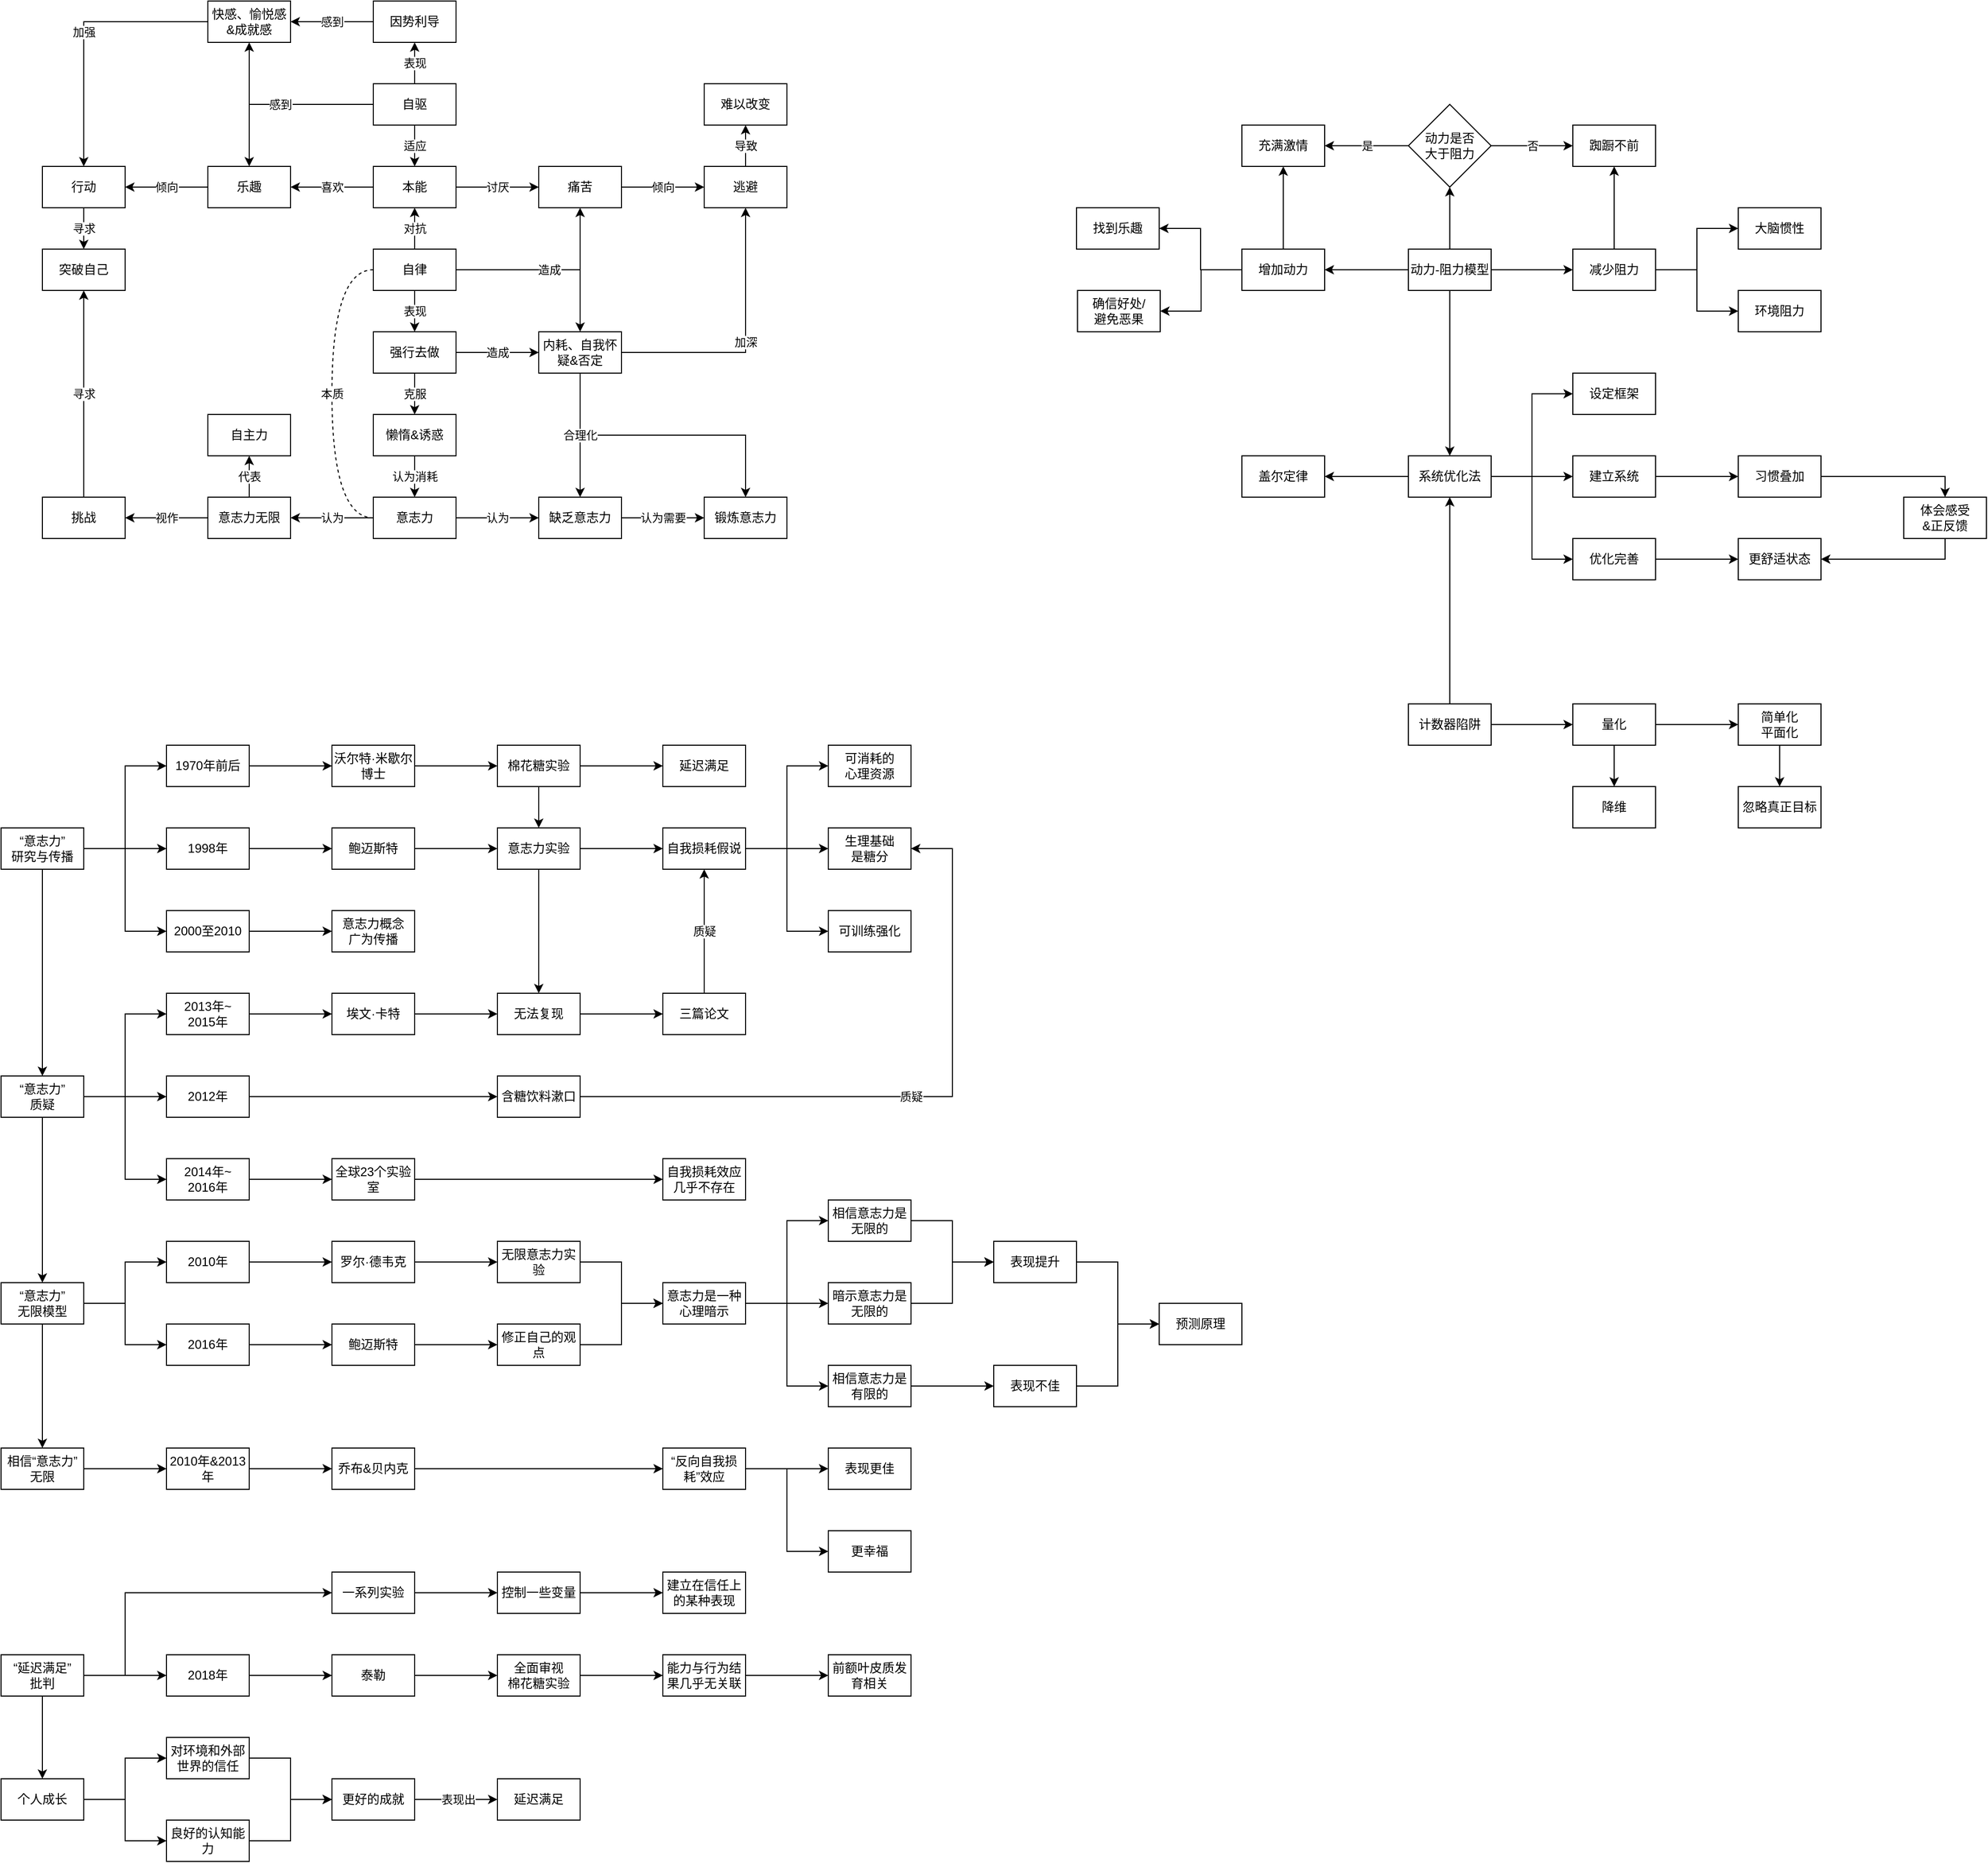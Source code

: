 <mxfile version="24.0.1" type="github">
  <diagram name="第 1 页" id="vI0Hot8flg9EuHW8-VnE">
    <mxGraphModel dx="1366" dy="710" grid="1" gridSize="10" guides="1" tooltips="1" connect="1" arrows="1" fold="1" page="1" pageScale="1" pageWidth="827" pageHeight="1169" math="0" shadow="0">
      <root>
        <mxCell id="0" />
        <mxCell id="1" parent="0" />
        <mxCell id="5wOt3SKDSh1R5U5241EJ-4" value="喜欢" style="edgeStyle=orthogonalEdgeStyle;rounded=0;orthogonalLoop=1;jettySize=auto;html=1;" parent="1" source="5wOt3SKDSh1R5U5241EJ-1" target="5wOt3SKDSh1R5U5241EJ-2" edge="1">
          <mxGeometry relative="1" as="geometry" />
        </mxCell>
        <mxCell id="5wOt3SKDSh1R5U5241EJ-7" value="讨厌" style="edgeStyle=orthogonalEdgeStyle;rounded=0;orthogonalLoop=1;jettySize=auto;html=1;" parent="1" source="5wOt3SKDSh1R5U5241EJ-1" target="5wOt3SKDSh1R5U5241EJ-3" edge="1">
          <mxGeometry relative="1" as="geometry" />
        </mxCell>
        <mxCell id="5wOt3SKDSh1R5U5241EJ-1" value="本能" style="rounded=0;whiteSpace=wrap;html=1;" parent="1" vertex="1">
          <mxGeometry x="520" y="240" width="80" height="40" as="geometry" />
        </mxCell>
        <mxCell id="5wOt3SKDSh1R5U5241EJ-31" value="倾向" style="edgeStyle=orthogonalEdgeStyle;rounded=0;orthogonalLoop=1;jettySize=auto;html=1;" parent="1" source="5wOt3SKDSh1R5U5241EJ-2" target="5wOt3SKDSh1R5U5241EJ-5" edge="1">
          <mxGeometry relative="1" as="geometry" />
        </mxCell>
        <mxCell id="5wOt3SKDSh1R5U5241EJ-2" value="乐趣" style="rounded=0;whiteSpace=wrap;html=1;" parent="1" vertex="1">
          <mxGeometry x="360" y="240" width="80" height="40" as="geometry" />
        </mxCell>
        <mxCell id="5wOt3SKDSh1R5U5241EJ-9" value="倾向" style="edgeStyle=orthogonalEdgeStyle;rounded=0;orthogonalLoop=1;jettySize=auto;html=1;" parent="1" source="5wOt3SKDSh1R5U5241EJ-3" target="5wOt3SKDSh1R5U5241EJ-8" edge="1">
          <mxGeometry relative="1" as="geometry" />
        </mxCell>
        <mxCell id="5wOt3SKDSh1R5U5241EJ-3" value="痛苦" style="rounded=0;whiteSpace=wrap;html=1;" parent="1" vertex="1">
          <mxGeometry x="680" y="240" width="80" height="40" as="geometry" />
        </mxCell>
        <mxCell id="5wOt3SKDSh1R5U5241EJ-41" value="寻求" style="edgeStyle=orthogonalEdgeStyle;rounded=0;orthogonalLoop=1;jettySize=auto;html=1;" parent="1" source="5wOt3SKDSh1R5U5241EJ-5" target="5wOt3SKDSh1R5U5241EJ-26" edge="1">
          <mxGeometry relative="1" as="geometry" />
        </mxCell>
        <mxCell id="5wOt3SKDSh1R5U5241EJ-5" value="行动" style="rounded=0;whiteSpace=wrap;html=1;" parent="1" vertex="1">
          <mxGeometry x="200" y="240" width="80" height="40" as="geometry" />
        </mxCell>
        <mxCell id="5wOt3SKDSh1R5U5241EJ-23" value="导致" style="edgeStyle=orthogonalEdgeStyle;rounded=0;orthogonalLoop=1;jettySize=auto;html=1;" parent="1" source="5wOt3SKDSh1R5U5241EJ-8" target="5wOt3SKDSh1R5U5241EJ-22" edge="1">
          <mxGeometry relative="1" as="geometry" />
        </mxCell>
        <mxCell id="5wOt3SKDSh1R5U5241EJ-8" value="逃避" style="rounded=0;whiteSpace=wrap;html=1;" parent="1" vertex="1">
          <mxGeometry x="840" y="240" width="80" height="40" as="geometry" />
        </mxCell>
        <mxCell id="5wOt3SKDSh1R5U5241EJ-11" value="对抗" style="edgeStyle=orthogonalEdgeStyle;rounded=0;orthogonalLoop=1;jettySize=auto;html=1;entryX=0.5;entryY=1;entryDx=0;entryDy=0;" parent="1" source="5wOt3SKDSh1R5U5241EJ-10" target="5wOt3SKDSh1R5U5241EJ-1" edge="1">
          <mxGeometry relative="1" as="geometry" />
        </mxCell>
        <mxCell id="5wOt3SKDSh1R5U5241EJ-16" value="表现" style="edgeStyle=orthogonalEdgeStyle;rounded=0;orthogonalLoop=1;jettySize=auto;html=1;" parent="1" source="5wOt3SKDSh1R5U5241EJ-10" target="5wOt3SKDSh1R5U5241EJ-15" edge="1">
          <mxGeometry relative="1" as="geometry" />
        </mxCell>
        <mxCell id="5wOt3SKDSh1R5U5241EJ-19" style="edgeStyle=orthogonalEdgeStyle;rounded=0;orthogonalLoop=1;jettySize=auto;html=1;" parent="1" source="5wOt3SKDSh1R5U5241EJ-10" target="5wOt3SKDSh1R5U5241EJ-3" edge="1">
          <mxGeometry relative="1" as="geometry" />
        </mxCell>
        <mxCell id="5wOt3SKDSh1R5U5241EJ-20" value="造成" style="edgeStyle=orthogonalEdgeStyle;rounded=0;orthogonalLoop=1;jettySize=auto;html=1;" parent="1" source="5wOt3SKDSh1R5U5241EJ-10" target="5wOt3SKDSh1R5U5241EJ-17" edge="1">
          <mxGeometry relative="1" as="geometry" />
        </mxCell>
        <mxCell id="5wOt3SKDSh1R5U5241EJ-56" value="本质" style="edgeStyle=orthogonalEdgeStyle;rounded=0;orthogonalLoop=1;jettySize=auto;html=1;entryX=0;entryY=0.5;entryDx=0;entryDy=0;curved=1;dashed=1;exitX=0;exitY=0.5;exitDx=0;exitDy=0;endArrow=none;endFill=0;" parent="1" source="5wOt3SKDSh1R5U5241EJ-10" target="5wOt3SKDSh1R5U5241EJ-42" edge="1">
          <mxGeometry relative="1" as="geometry">
            <Array as="points">
              <mxPoint x="480" y="340" />
              <mxPoint x="480" y="580" />
            </Array>
          </mxGeometry>
        </mxCell>
        <mxCell id="5wOt3SKDSh1R5U5241EJ-10" value="自律" style="rounded=0;whiteSpace=wrap;html=1;" parent="1" vertex="1">
          <mxGeometry x="520" y="320" width="80" height="40" as="geometry" />
        </mxCell>
        <mxCell id="5wOt3SKDSh1R5U5241EJ-40" value="造成" style="edgeStyle=orthogonalEdgeStyle;rounded=0;orthogonalLoop=1;jettySize=auto;html=1;" parent="1" source="5wOt3SKDSh1R5U5241EJ-15" target="5wOt3SKDSh1R5U5241EJ-17" edge="1">
          <mxGeometry relative="1" as="geometry" />
        </mxCell>
        <mxCell id="5wOt3SKDSh1R5U5241EJ-50" value="克服" style="edgeStyle=orthogonalEdgeStyle;rounded=0;orthogonalLoop=1;jettySize=auto;html=1;" parent="1" source="5wOt3SKDSh1R5U5241EJ-15" target="5wOt3SKDSh1R5U5241EJ-45" edge="1">
          <mxGeometry relative="1" as="geometry" />
        </mxCell>
        <mxCell id="5wOt3SKDSh1R5U5241EJ-15" value="强行去做" style="rounded=0;whiteSpace=wrap;html=1;" parent="1" vertex="1">
          <mxGeometry x="520" y="400" width="80" height="40" as="geometry" />
        </mxCell>
        <mxCell id="5wOt3SKDSh1R5U5241EJ-30" value="加深" style="edgeStyle=orthogonalEdgeStyle;rounded=0;orthogonalLoop=1;jettySize=auto;html=1;entryX=0.5;entryY=1;entryDx=0;entryDy=0;" parent="1" source="5wOt3SKDSh1R5U5241EJ-17" target="5wOt3SKDSh1R5U5241EJ-8" edge="1">
          <mxGeometry relative="1" as="geometry" />
        </mxCell>
        <mxCell id="CYXBkTmdqxuOigH0eTCY-18" style="edgeStyle=orthogonalEdgeStyle;rounded=0;orthogonalLoop=1;jettySize=auto;html=1;" parent="1" source="5wOt3SKDSh1R5U5241EJ-17" target="CYXBkTmdqxuOigH0eTCY-16" edge="1">
          <mxGeometry relative="1" as="geometry">
            <Array as="points">
              <mxPoint x="720" y="500" />
              <mxPoint x="880" y="500" />
            </Array>
          </mxGeometry>
        </mxCell>
        <mxCell id="5wOt3SKDSh1R5U5241EJ-17" value="内耗、自我怀疑&amp;amp;否定" style="rounded=0;whiteSpace=wrap;html=1;" parent="1" vertex="1">
          <mxGeometry x="680" y="400" width="80" height="40" as="geometry" />
        </mxCell>
        <mxCell id="5wOt3SKDSh1R5U5241EJ-22" value="难以改变" style="rounded=0;whiteSpace=wrap;html=1;" parent="1" vertex="1">
          <mxGeometry x="840" y="160" width="80" height="40" as="geometry" />
        </mxCell>
        <mxCell id="5wOt3SKDSh1R5U5241EJ-25" value="适应" style="edgeStyle=orthogonalEdgeStyle;rounded=0;orthogonalLoop=1;jettySize=auto;html=1;" parent="1" source="5wOt3SKDSh1R5U5241EJ-24" target="5wOt3SKDSh1R5U5241EJ-1" edge="1">
          <mxGeometry relative="1" as="geometry" />
        </mxCell>
        <mxCell id="5wOt3SKDSh1R5U5241EJ-29" value="表现" style="edgeStyle=orthogonalEdgeStyle;rounded=0;orthogonalLoop=1;jettySize=auto;html=1;" parent="1" source="5wOt3SKDSh1R5U5241EJ-24" target="5wOt3SKDSh1R5U5241EJ-28" edge="1">
          <mxGeometry relative="1" as="geometry" />
        </mxCell>
        <mxCell id="5wOt3SKDSh1R5U5241EJ-34" style="edgeStyle=orthogonalEdgeStyle;rounded=0;orthogonalLoop=1;jettySize=auto;html=1;" parent="1" source="5wOt3SKDSh1R5U5241EJ-24" target="5wOt3SKDSh1R5U5241EJ-33" edge="1">
          <mxGeometry relative="1" as="geometry" />
        </mxCell>
        <mxCell id="5wOt3SKDSh1R5U5241EJ-35" value="感到" style="edgeStyle=orthogonalEdgeStyle;rounded=0;orthogonalLoop=1;jettySize=auto;html=1;" parent="1" source="5wOt3SKDSh1R5U5241EJ-24" target="5wOt3SKDSh1R5U5241EJ-2" edge="1">
          <mxGeometry relative="1" as="geometry" />
        </mxCell>
        <mxCell id="5wOt3SKDSh1R5U5241EJ-24" value="自驱" style="rounded=0;whiteSpace=wrap;html=1;" parent="1" vertex="1">
          <mxGeometry x="520" y="160" width="80" height="40" as="geometry" />
        </mxCell>
        <mxCell id="5wOt3SKDSh1R5U5241EJ-26" value="突破自己" style="rounded=0;whiteSpace=wrap;html=1;" parent="1" vertex="1">
          <mxGeometry x="200" y="320" width="80" height="40" as="geometry" />
        </mxCell>
        <mxCell id="5wOt3SKDSh1R5U5241EJ-39" value="感到" style="edgeStyle=orthogonalEdgeStyle;rounded=0;orthogonalLoop=1;jettySize=auto;html=1;" parent="1" source="5wOt3SKDSh1R5U5241EJ-28" target="5wOt3SKDSh1R5U5241EJ-33" edge="1">
          <mxGeometry relative="1" as="geometry">
            <mxPoint as="offset" />
          </mxGeometry>
        </mxCell>
        <mxCell id="5wOt3SKDSh1R5U5241EJ-28" value="因势利导" style="rounded=0;whiteSpace=wrap;html=1;" parent="1" vertex="1">
          <mxGeometry x="520" y="80" width="80" height="40" as="geometry" />
        </mxCell>
        <mxCell id="5wOt3SKDSh1R5U5241EJ-37" value="加强" style="edgeStyle=orthogonalEdgeStyle;rounded=0;orthogonalLoop=1;jettySize=auto;html=1;entryX=0.5;entryY=0;entryDx=0;entryDy=0;" parent="1" source="5wOt3SKDSh1R5U5241EJ-33" target="5wOt3SKDSh1R5U5241EJ-5" edge="1">
          <mxGeometry relative="1" as="geometry" />
        </mxCell>
        <mxCell id="5wOt3SKDSh1R5U5241EJ-33" value="快感、愉悦感&amp;amp;成就感" style="rounded=0;whiteSpace=wrap;html=1;" parent="1" vertex="1">
          <mxGeometry x="360" y="80" width="80" height="40" as="geometry" />
        </mxCell>
        <mxCell id="5wOt3SKDSh1R5U5241EJ-54" value="认为" style="edgeStyle=orthogonalEdgeStyle;rounded=0;orthogonalLoop=1;jettySize=auto;html=1;" parent="1" source="5wOt3SKDSh1R5U5241EJ-42" target="5wOt3SKDSh1R5U5241EJ-52" edge="1">
          <mxGeometry relative="1" as="geometry" />
        </mxCell>
        <mxCell id="CYXBkTmdqxuOigH0eTCY-25" value="认为" style="edgeStyle=orthogonalEdgeStyle;rounded=0;orthogonalLoop=1;jettySize=auto;html=1;" parent="1" source="5wOt3SKDSh1R5U5241EJ-42" target="CYXBkTmdqxuOigH0eTCY-19" edge="1">
          <mxGeometry relative="1" as="geometry" />
        </mxCell>
        <mxCell id="5wOt3SKDSh1R5U5241EJ-42" value="意志力" style="rounded=0;whiteSpace=wrap;html=1;" parent="1" vertex="1">
          <mxGeometry x="520" y="560" width="80" height="40" as="geometry" />
        </mxCell>
        <mxCell id="5wOt3SKDSh1R5U5241EJ-51" value="认为消耗" style="edgeStyle=orthogonalEdgeStyle;rounded=0;orthogonalLoop=1;jettySize=auto;html=1;entryX=0.5;entryY=0;entryDx=0;entryDy=0;" parent="1" source="5wOt3SKDSh1R5U5241EJ-45" target="5wOt3SKDSh1R5U5241EJ-42" edge="1">
          <mxGeometry relative="1" as="geometry" />
        </mxCell>
        <mxCell id="5wOt3SKDSh1R5U5241EJ-45" value="懒惰&amp;amp;诱惑" style="rounded=0;whiteSpace=wrap;html=1;" parent="1" vertex="1">
          <mxGeometry x="520" y="480" width="80" height="40" as="geometry" />
        </mxCell>
        <mxCell id="iqPyQYdThvnjUmFii1H7-35" value="认为需要" style="edgeStyle=orthogonalEdgeStyle;rounded=0;orthogonalLoop=1;jettySize=auto;html=1;" edge="1" parent="1" source="5wOt3SKDSh1R5U5241EJ-52" target="CYXBkTmdqxuOigH0eTCY-16">
          <mxGeometry relative="1" as="geometry" />
        </mxCell>
        <mxCell id="5wOt3SKDSh1R5U5241EJ-52" value="缺乏意志力" style="rounded=0;whiteSpace=wrap;html=1;" parent="1" vertex="1">
          <mxGeometry x="680" y="560" width="80" height="40" as="geometry" />
        </mxCell>
        <mxCell id="r_JY-nAluyDko84ScY_F-2" style="edgeStyle=orthogonalEdgeStyle;rounded=0;orthogonalLoop=1;jettySize=auto;html=1;entryX=0;entryY=0.5;entryDx=0;entryDy=0;" parent="1" source="5wOt3SKDSh1R5U5241EJ-58" target="5wOt3SKDSh1R5U5241EJ-59" edge="1">
          <mxGeometry relative="1" as="geometry" />
        </mxCell>
        <mxCell id="r_JY-nAluyDko84ScY_F-3" style="edgeStyle=orthogonalEdgeStyle;rounded=0;orthogonalLoop=1;jettySize=auto;html=1;" parent="1" source="5wOt3SKDSh1R5U5241EJ-58" target="5wOt3SKDSh1R5U5241EJ-60" edge="1">
          <mxGeometry relative="1" as="geometry" />
        </mxCell>
        <mxCell id="r_JY-nAluyDko84ScY_F-4" style="edgeStyle=orthogonalEdgeStyle;rounded=0;orthogonalLoop=1;jettySize=auto;html=1;entryX=0;entryY=0.5;entryDx=0;entryDy=0;" parent="1" source="5wOt3SKDSh1R5U5241EJ-58" target="5wOt3SKDSh1R5U5241EJ-61" edge="1">
          <mxGeometry relative="1" as="geometry" />
        </mxCell>
        <mxCell id="CYXBkTmdqxuOigH0eTCY-27" style="edgeStyle=orthogonalEdgeStyle;rounded=0;orthogonalLoop=1;jettySize=auto;html=1;" parent="1" source="5wOt3SKDSh1R5U5241EJ-58" target="r_JY-nAluyDko84ScY_F-55" edge="1">
          <mxGeometry relative="1" as="geometry" />
        </mxCell>
        <mxCell id="5wOt3SKDSh1R5U5241EJ-58" value="“意志力”&lt;br&gt;研究与传播" style="rounded=0;whiteSpace=wrap;html=1;" parent="1" vertex="1">
          <mxGeometry x="160" y="880" width="80" height="40" as="geometry" />
        </mxCell>
        <mxCell id="5wOt3SKDSh1R5U5241EJ-73" style="edgeStyle=orthogonalEdgeStyle;rounded=0;orthogonalLoop=1;jettySize=auto;html=1;" parent="1" source="5wOt3SKDSh1R5U5241EJ-59" target="5wOt3SKDSh1R5U5241EJ-62" edge="1">
          <mxGeometry relative="1" as="geometry" />
        </mxCell>
        <mxCell id="5wOt3SKDSh1R5U5241EJ-59" value="1970年前后" style="rounded=0;whiteSpace=wrap;html=1;" parent="1" vertex="1">
          <mxGeometry x="320" y="800" width="80" height="40" as="geometry" />
        </mxCell>
        <mxCell id="5wOt3SKDSh1R5U5241EJ-70" style="edgeStyle=orthogonalEdgeStyle;rounded=0;orthogonalLoop=1;jettySize=auto;html=1;" parent="1" source="5wOt3SKDSh1R5U5241EJ-60" target="5wOt3SKDSh1R5U5241EJ-65" edge="1">
          <mxGeometry relative="1" as="geometry" />
        </mxCell>
        <mxCell id="5wOt3SKDSh1R5U5241EJ-60" value="1998年" style="rounded=0;whiteSpace=wrap;html=1;" parent="1" vertex="1">
          <mxGeometry x="320" y="880" width="80" height="40" as="geometry" />
        </mxCell>
        <mxCell id="5wOt3SKDSh1R5U5241EJ-69" style="edgeStyle=orthogonalEdgeStyle;rounded=0;orthogonalLoop=1;jettySize=auto;html=1;entryX=0;entryY=0.5;entryDx=0;entryDy=0;" parent="1" source="5wOt3SKDSh1R5U5241EJ-61" target="5wOt3SKDSh1R5U5241EJ-68" edge="1">
          <mxGeometry relative="1" as="geometry" />
        </mxCell>
        <mxCell id="5wOt3SKDSh1R5U5241EJ-61" value="2000至2010" style="rounded=0;whiteSpace=wrap;html=1;" parent="1" vertex="1">
          <mxGeometry x="320" y="960" width="80" height="40" as="geometry" />
        </mxCell>
        <mxCell id="5wOt3SKDSh1R5U5241EJ-74" style="edgeStyle=orthogonalEdgeStyle;rounded=0;orthogonalLoop=1;jettySize=auto;html=1;" parent="1" source="5wOt3SKDSh1R5U5241EJ-62" target="5wOt3SKDSh1R5U5241EJ-63" edge="1">
          <mxGeometry relative="1" as="geometry" />
        </mxCell>
        <mxCell id="5wOt3SKDSh1R5U5241EJ-62" value="沃尔特·米歇尔博士" style="rounded=0;whiteSpace=wrap;html=1;" parent="1" vertex="1">
          <mxGeometry x="480" y="800" width="80" height="40" as="geometry" />
        </mxCell>
        <mxCell id="5wOt3SKDSh1R5U5241EJ-75" style="edgeStyle=orthogonalEdgeStyle;rounded=0;orthogonalLoop=1;jettySize=auto;html=1;" parent="1" source="5wOt3SKDSh1R5U5241EJ-63" target="5wOt3SKDSh1R5U5241EJ-64" edge="1">
          <mxGeometry relative="1" as="geometry" />
        </mxCell>
        <mxCell id="5wOt3SKDSh1R5U5241EJ-76" style="edgeStyle=orthogonalEdgeStyle;rounded=0;orthogonalLoop=1;jettySize=auto;html=1;" parent="1" source="5wOt3SKDSh1R5U5241EJ-63" target="5wOt3SKDSh1R5U5241EJ-67" edge="1">
          <mxGeometry relative="1" as="geometry" />
        </mxCell>
        <mxCell id="5wOt3SKDSh1R5U5241EJ-63" value="棉花糖实验" style="rounded=0;whiteSpace=wrap;html=1;" parent="1" vertex="1">
          <mxGeometry x="640" y="800" width="80" height="40" as="geometry" />
        </mxCell>
        <mxCell id="5wOt3SKDSh1R5U5241EJ-64" value="延迟满足" style="rounded=0;whiteSpace=wrap;html=1;" parent="1" vertex="1">
          <mxGeometry x="800" y="800" width="80" height="40" as="geometry" />
        </mxCell>
        <mxCell id="5wOt3SKDSh1R5U5241EJ-71" style="edgeStyle=orthogonalEdgeStyle;rounded=0;orthogonalLoop=1;jettySize=auto;html=1;entryX=0;entryY=0.5;entryDx=0;entryDy=0;" parent="1" source="5wOt3SKDSh1R5U5241EJ-65" target="5wOt3SKDSh1R5U5241EJ-67" edge="1">
          <mxGeometry relative="1" as="geometry" />
        </mxCell>
        <mxCell id="5wOt3SKDSh1R5U5241EJ-65" value="鲍迈斯特" style="rounded=0;whiteSpace=wrap;html=1;" parent="1" vertex="1">
          <mxGeometry x="480" y="880" width="80" height="40" as="geometry" />
        </mxCell>
        <mxCell id="5wOt3SKDSh1R5U5241EJ-81" style="edgeStyle=orthogonalEdgeStyle;rounded=0;orthogonalLoop=1;jettySize=auto;html=1;entryX=0;entryY=0.5;entryDx=0;entryDy=0;" parent="1" source="5wOt3SKDSh1R5U5241EJ-66" target="5wOt3SKDSh1R5U5241EJ-78" edge="1">
          <mxGeometry relative="1" as="geometry" />
        </mxCell>
        <mxCell id="5wOt3SKDSh1R5U5241EJ-82" style="edgeStyle=orthogonalEdgeStyle;rounded=0;orthogonalLoop=1;jettySize=auto;html=1;" parent="1" source="5wOt3SKDSh1R5U5241EJ-66" target="5wOt3SKDSh1R5U5241EJ-79" edge="1">
          <mxGeometry relative="1" as="geometry" />
        </mxCell>
        <mxCell id="5wOt3SKDSh1R5U5241EJ-83" style="edgeStyle=orthogonalEdgeStyle;rounded=0;orthogonalLoop=1;jettySize=auto;html=1;entryX=0;entryY=0.5;entryDx=0;entryDy=0;" parent="1" source="5wOt3SKDSh1R5U5241EJ-66" target="5wOt3SKDSh1R5U5241EJ-80" edge="1">
          <mxGeometry relative="1" as="geometry" />
        </mxCell>
        <mxCell id="5wOt3SKDSh1R5U5241EJ-66" value="自我损耗假说" style="rounded=0;whiteSpace=wrap;html=1;" parent="1" vertex="1">
          <mxGeometry x="800" y="880" width="80" height="40" as="geometry" />
        </mxCell>
        <mxCell id="5wOt3SKDSh1R5U5241EJ-72" style="edgeStyle=orthogonalEdgeStyle;rounded=0;orthogonalLoop=1;jettySize=auto;html=1;entryX=0;entryY=0.5;entryDx=0;entryDy=0;" parent="1" source="5wOt3SKDSh1R5U5241EJ-67" target="5wOt3SKDSh1R5U5241EJ-66" edge="1">
          <mxGeometry relative="1" as="geometry" />
        </mxCell>
        <mxCell id="r_JY-nAluyDko84ScY_F-9" style="edgeStyle=orthogonalEdgeStyle;rounded=0;orthogonalLoop=1;jettySize=auto;html=1;" parent="1" source="5wOt3SKDSh1R5U5241EJ-67" target="r_JY-nAluyDko84ScY_F-7" edge="1">
          <mxGeometry relative="1" as="geometry" />
        </mxCell>
        <mxCell id="5wOt3SKDSh1R5U5241EJ-67" value="意志力实验" style="rounded=0;whiteSpace=wrap;html=1;" parent="1" vertex="1">
          <mxGeometry x="640" y="880" width="80" height="40" as="geometry" />
        </mxCell>
        <mxCell id="5wOt3SKDSh1R5U5241EJ-68" value="意志力概念&lt;br&gt;广为传播" style="rounded=0;whiteSpace=wrap;html=1;" parent="1" vertex="1">
          <mxGeometry x="480" y="960" width="80" height="40" as="geometry" />
        </mxCell>
        <mxCell id="5wOt3SKDSh1R5U5241EJ-78" value="可消耗的&lt;br&gt;心理资源" style="rounded=0;whiteSpace=wrap;html=1;" parent="1" vertex="1">
          <mxGeometry x="960" y="800" width="80" height="40" as="geometry" />
        </mxCell>
        <mxCell id="5wOt3SKDSh1R5U5241EJ-79" value="生理基础&lt;br&gt;是糖分" style="rounded=0;whiteSpace=wrap;html=1;" parent="1" vertex="1">
          <mxGeometry x="960" y="880" width="80" height="40" as="geometry" />
        </mxCell>
        <mxCell id="5wOt3SKDSh1R5U5241EJ-80" value="可训练强化" style="rounded=0;whiteSpace=wrap;html=1;" parent="1" vertex="1">
          <mxGeometry x="960" y="960" width="80" height="40" as="geometry" />
        </mxCell>
        <mxCell id="r_JY-nAluyDko84ScY_F-59" style="edgeStyle=orthogonalEdgeStyle;rounded=0;orthogonalLoop=1;jettySize=auto;html=1;entryX=0;entryY=0.5;entryDx=0;entryDy=0;" parent="1" source="r_JY-nAluyDko84ScY_F-1" target="r_JY-nAluyDko84ScY_F-27" edge="1">
          <mxGeometry relative="1" as="geometry" />
        </mxCell>
        <mxCell id="r_JY-nAluyDko84ScY_F-60" style="edgeStyle=orthogonalEdgeStyle;rounded=0;orthogonalLoop=1;jettySize=auto;html=1;" parent="1" source="r_JY-nAluyDko84ScY_F-1" target="r_JY-nAluyDko84ScY_F-48" edge="1">
          <mxGeometry relative="1" as="geometry" />
        </mxCell>
        <mxCell id="CYXBkTmdqxuOigH0eTCY-29" style="edgeStyle=orthogonalEdgeStyle;rounded=0;orthogonalLoop=1;jettySize=auto;html=1;" parent="1" source="r_JY-nAluyDko84ScY_F-1" target="CYXBkTmdqxuOigH0eTCY-1" edge="1">
          <mxGeometry relative="1" as="geometry" />
        </mxCell>
        <mxCell id="r_JY-nAluyDko84ScY_F-1" value="“意志力”&lt;br&gt;无限模型" style="rounded=0;whiteSpace=wrap;html=1;" parent="1" vertex="1">
          <mxGeometry x="160" y="1320" width="80" height="40" as="geometry" />
        </mxCell>
        <mxCell id="r_JY-nAluyDko84ScY_F-11" style="edgeStyle=orthogonalEdgeStyle;rounded=0;orthogonalLoop=1;jettySize=auto;html=1;entryX=0;entryY=0.5;entryDx=0;entryDy=0;" parent="1" source="r_JY-nAluyDko84ScY_F-5" target="r_JY-nAluyDko84ScY_F-6" edge="1">
          <mxGeometry relative="1" as="geometry" />
        </mxCell>
        <mxCell id="r_JY-nAluyDko84ScY_F-5" value="2013年~&lt;br&gt;2015年" style="rounded=0;whiteSpace=wrap;html=1;" parent="1" vertex="1">
          <mxGeometry x="320" y="1040" width="80" height="40" as="geometry" />
        </mxCell>
        <mxCell id="r_JY-nAluyDko84ScY_F-10" style="edgeStyle=orthogonalEdgeStyle;rounded=0;orthogonalLoop=1;jettySize=auto;html=1;entryX=0;entryY=0.5;entryDx=0;entryDy=0;" parent="1" source="r_JY-nAluyDko84ScY_F-6" target="r_JY-nAluyDko84ScY_F-7" edge="1">
          <mxGeometry relative="1" as="geometry" />
        </mxCell>
        <mxCell id="r_JY-nAluyDko84ScY_F-6" value="埃文·卡特" style="rounded=0;whiteSpace=wrap;html=1;" parent="1" vertex="1">
          <mxGeometry x="480" y="1040" width="80" height="40" as="geometry" />
        </mxCell>
        <mxCell id="r_JY-nAluyDko84ScY_F-12" style="edgeStyle=orthogonalEdgeStyle;rounded=0;orthogonalLoop=1;jettySize=auto;html=1;" parent="1" source="r_JY-nAluyDko84ScY_F-7" target="r_JY-nAluyDko84ScY_F-8" edge="1">
          <mxGeometry relative="1" as="geometry" />
        </mxCell>
        <mxCell id="r_JY-nAluyDko84ScY_F-7" value="无法复现" style="rounded=0;whiteSpace=wrap;html=1;" parent="1" vertex="1">
          <mxGeometry x="640" y="1040" width="80" height="40" as="geometry" />
        </mxCell>
        <mxCell id="r_JY-nAluyDko84ScY_F-13" value="质疑" style="edgeStyle=orthogonalEdgeStyle;rounded=0;orthogonalLoop=1;jettySize=auto;html=1;entryX=0.5;entryY=1;entryDx=0;entryDy=0;" parent="1" source="r_JY-nAluyDko84ScY_F-8" target="5wOt3SKDSh1R5U5241EJ-66" edge="1">
          <mxGeometry relative="1" as="geometry" />
        </mxCell>
        <mxCell id="r_JY-nAluyDko84ScY_F-8" value="三篇论文" style="rounded=0;whiteSpace=wrap;html=1;" parent="1" vertex="1">
          <mxGeometry x="800" y="1040" width="80" height="40" as="geometry" />
        </mxCell>
        <mxCell id="r_JY-nAluyDko84ScY_F-20" style="edgeStyle=orthogonalEdgeStyle;rounded=0;orthogonalLoop=1;jettySize=auto;html=1;entryX=0;entryY=0.5;entryDx=0;entryDy=0;" parent="1" source="r_JY-nAluyDko84ScY_F-15" target="r_JY-nAluyDko84ScY_F-16" edge="1">
          <mxGeometry relative="1" as="geometry" />
        </mxCell>
        <mxCell id="r_JY-nAluyDko84ScY_F-15" value="2012年" style="rounded=0;whiteSpace=wrap;html=1;" parent="1" vertex="1">
          <mxGeometry x="320" y="1120" width="80" height="40" as="geometry" />
        </mxCell>
        <mxCell id="r_JY-nAluyDko84ScY_F-21" value="质疑" style="edgeStyle=orthogonalEdgeStyle;rounded=0;orthogonalLoop=1;jettySize=auto;html=1;entryX=1;entryY=0.5;entryDx=0;entryDy=0;" parent="1" source="r_JY-nAluyDko84ScY_F-16" target="5wOt3SKDSh1R5U5241EJ-79" edge="1">
          <mxGeometry relative="1" as="geometry">
            <Array as="points">
              <mxPoint x="1080" y="1140" />
              <mxPoint x="1080" y="900" />
            </Array>
          </mxGeometry>
        </mxCell>
        <mxCell id="r_JY-nAluyDko84ScY_F-16" value="含糖饮料漱口" style="rounded=0;whiteSpace=wrap;html=1;" parent="1" vertex="1">
          <mxGeometry x="640" y="1120" width="80" height="40" as="geometry" />
        </mxCell>
        <mxCell id="r_JY-nAluyDko84ScY_F-25" style="edgeStyle=orthogonalEdgeStyle;rounded=0;orthogonalLoop=1;jettySize=auto;html=1;entryX=0;entryY=0.5;entryDx=0;entryDy=0;" parent="1" source="r_JY-nAluyDko84ScY_F-22" target="r_JY-nAluyDko84ScY_F-23" edge="1">
          <mxGeometry relative="1" as="geometry" />
        </mxCell>
        <mxCell id="r_JY-nAluyDko84ScY_F-22" value="2014年~&lt;br&gt;2016年" style="rounded=0;whiteSpace=wrap;html=1;" parent="1" vertex="1">
          <mxGeometry x="320" y="1200" width="80" height="40" as="geometry" />
        </mxCell>
        <mxCell id="r_JY-nAluyDko84ScY_F-26" style="edgeStyle=orthogonalEdgeStyle;rounded=0;orthogonalLoop=1;jettySize=auto;html=1;" parent="1" source="r_JY-nAluyDko84ScY_F-23" target="r_JY-nAluyDko84ScY_F-24" edge="1">
          <mxGeometry relative="1" as="geometry" />
        </mxCell>
        <mxCell id="r_JY-nAluyDko84ScY_F-23" value="全球23个实验室" style="rounded=0;whiteSpace=wrap;html=1;" parent="1" vertex="1">
          <mxGeometry x="480" y="1200" width="80" height="40" as="geometry" />
        </mxCell>
        <mxCell id="r_JY-nAluyDko84ScY_F-24" value="自我损耗效应几乎不存在" style="rounded=0;whiteSpace=wrap;html=1;" parent="1" vertex="1">
          <mxGeometry x="800" y="1200" width="80" height="40" as="geometry" />
        </mxCell>
        <mxCell id="r_JY-nAluyDko84ScY_F-29" style="edgeStyle=orthogonalEdgeStyle;rounded=0;orthogonalLoop=1;jettySize=auto;html=1;" parent="1" source="r_JY-nAluyDko84ScY_F-27" target="r_JY-nAluyDko84ScY_F-28" edge="1">
          <mxGeometry relative="1" as="geometry" />
        </mxCell>
        <mxCell id="r_JY-nAluyDko84ScY_F-27" value="2010年" style="rounded=0;whiteSpace=wrap;html=1;" parent="1" vertex="1">
          <mxGeometry x="320" y="1280" width="80" height="40" as="geometry" />
        </mxCell>
        <mxCell id="r_JY-nAluyDko84ScY_F-31" style="edgeStyle=orthogonalEdgeStyle;rounded=0;orthogonalLoop=1;jettySize=auto;html=1;entryX=0;entryY=0.5;entryDx=0;entryDy=0;" parent="1" source="r_JY-nAluyDko84ScY_F-28" target="r_JY-nAluyDko84ScY_F-30" edge="1">
          <mxGeometry relative="1" as="geometry" />
        </mxCell>
        <mxCell id="r_JY-nAluyDko84ScY_F-28" value="罗尔·德韦克" style="rounded=0;whiteSpace=wrap;html=1;" parent="1" vertex="1">
          <mxGeometry x="480" y="1280" width="80" height="40" as="geometry" />
        </mxCell>
        <mxCell id="r_JY-nAluyDko84ScY_F-33" style="edgeStyle=orthogonalEdgeStyle;rounded=0;orthogonalLoop=1;jettySize=auto;html=1;" parent="1" source="r_JY-nAluyDko84ScY_F-30" target="r_JY-nAluyDko84ScY_F-32" edge="1">
          <mxGeometry relative="1" as="geometry" />
        </mxCell>
        <mxCell id="r_JY-nAluyDko84ScY_F-30" value="无限意志力实验" style="rounded=0;whiteSpace=wrap;html=1;" parent="1" vertex="1">
          <mxGeometry x="640" y="1280" width="80" height="40" as="geometry" />
        </mxCell>
        <mxCell id="r_JY-nAluyDko84ScY_F-37" style="edgeStyle=orthogonalEdgeStyle;rounded=0;orthogonalLoop=1;jettySize=auto;html=1;entryX=0;entryY=0.5;entryDx=0;entryDy=0;" parent="1" source="r_JY-nAluyDko84ScY_F-32" target="r_JY-nAluyDko84ScY_F-34" edge="1">
          <mxGeometry relative="1" as="geometry" />
        </mxCell>
        <mxCell id="r_JY-nAluyDko84ScY_F-38" style="edgeStyle=orthogonalEdgeStyle;rounded=0;orthogonalLoop=1;jettySize=auto;html=1;" parent="1" source="r_JY-nAluyDko84ScY_F-32" target="r_JY-nAluyDko84ScY_F-35" edge="1">
          <mxGeometry relative="1" as="geometry" />
        </mxCell>
        <mxCell id="r_JY-nAluyDko84ScY_F-39" style="edgeStyle=orthogonalEdgeStyle;rounded=0;orthogonalLoop=1;jettySize=auto;html=1;entryX=0;entryY=0.5;entryDx=0;entryDy=0;" parent="1" source="r_JY-nAluyDko84ScY_F-32" target="r_JY-nAluyDko84ScY_F-36" edge="1">
          <mxGeometry relative="1" as="geometry" />
        </mxCell>
        <mxCell id="r_JY-nAluyDko84ScY_F-32" value="意志力是一种心理暗示" style="rounded=0;whiteSpace=wrap;html=1;" parent="1" vertex="1">
          <mxGeometry x="800" y="1320" width="80" height="40" as="geometry" />
        </mxCell>
        <mxCell id="r_JY-nAluyDko84ScY_F-42" style="edgeStyle=orthogonalEdgeStyle;rounded=0;orthogonalLoop=1;jettySize=auto;html=1;entryX=0;entryY=0.5;entryDx=0;entryDy=0;" parent="1" source="r_JY-nAluyDko84ScY_F-34" target="r_JY-nAluyDko84ScY_F-40" edge="1">
          <mxGeometry relative="1" as="geometry" />
        </mxCell>
        <mxCell id="r_JY-nAluyDko84ScY_F-34" value="相信意志力是无限的" style="rounded=0;whiteSpace=wrap;html=1;" parent="1" vertex="1">
          <mxGeometry x="960" y="1240" width="80" height="40" as="geometry" />
        </mxCell>
        <mxCell id="r_JY-nAluyDko84ScY_F-41" style="edgeStyle=orthogonalEdgeStyle;rounded=0;orthogonalLoop=1;jettySize=auto;html=1;" parent="1" source="r_JY-nAluyDko84ScY_F-35" target="r_JY-nAluyDko84ScY_F-40" edge="1">
          <mxGeometry relative="1" as="geometry" />
        </mxCell>
        <mxCell id="r_JY-nAluyDko84ScY_F-35" value="暗示意志力是无限的" style="rounded=0;whiteSpace=wrap;html=1;" parent="1" vertex="1">
          <mxGeometry x="960" y="1320" width="80" height="40" as="geometry" />
        </mxCell>
        <mxCell id="r_JY-nAluyDko84ScY_F-44" style="edgeStyle=orthogonalEdgeStyle;rounded=0;orthogonalLoop=1;jettySize=auto;html=1;" parent="1" source="r_JY-nAluyDko84ScY_F-36" target="r_JY-nAluyDko84ScY_F-43" edge="1">
          <mxGeometry relative="1" as="geometry" />
        </mxCell>
        <mxCell id="r_JY-nAluyDko84ScY_F-36" value="相信意志力是有限的" style="rounded=0;whiteSpace=wrap;html=1;" parent="1" vertex="1">
          <mxGeometry x="960" y="1400" width="80" height="40" as="geometry" />
        </mxCell>
        <mxCell id="r_JY-nAluyDko84ScY_F-46" style="edgeStyle=orthogonalEdgeStyle;rounded=0;orthogonalLoop=1;jettySize=auto;html=1;entryX=0;entryY=0.5;entryDx=0;entryDy=0;" parent="1" source="r_JY-nAluyDko84ScY_F-40" target="r_JY-nAluyDko84ScY_F-45" edge="1">
          <mxGeometry relative="1" as="geometry" />
        </mxCell>
        <mxCell id="r_JY-nAluyDko84ScY_F-40" value="表现提升" style="rounded=0;whiteSpace=wrap;html=1;" parent="1" vertex="1">
          <mxGeometry x="1120" y="1280" width="80" height="40" as="geometry" />
        </mxCell>
        <mxCell id="r_JY-nAluyDko84ScY_F-47" style="edgeStyle=orthogonalEdgeStyle;rounded=0;orthogonalLoop=1;jettySize=auto;html=1;entryX=0;entryY=0.5;entryDx=0;entryDy=0;" parent="1" source="r_JY-nAluyDko84ScY_F-43" target="r_JY-nAluyDko84ScY_F-45" edge="1">
          <mxGeometry relative="1" as="geometry" />
        </mxCell>
        <mxCell id="r_JY-nAluyDko84ScY_F-43" value="表现不佳" style="rounded=0;whiteSpace=wrap;html=1;" parent="1" vertex="1">
          <mxGeometry x="1120" y="1400" width="80" height="40" as="geometry" />
        </mxCell>
        <mxCell id="r_JY-nAluyDko84ScY_F-45" value="预测原理" style="rounded=0;whiteSpace=wrap;html=1;" parent="1" vertex="1">
          <mxGeometry x="1280" y="1340" width="80" height="40" as="geometry" />
        </mxCell>
        <mxCell id="r_JY-nAluyDko84ScY_F-51" style="edgeStyle=orthogonalEdgeStyle;rounded=0;orthogonalLoop=1;jettySize=auto;html=1;entryX=0;entryY=0.5;entryDx=0;entryDy=0;" parent="1" source="r_JY-nAluyDko84ScY_F-48" target="r_JY-nAluyDko84ScY_F-49" edge="1">
          <mxGeometry relative="1" as="geometry" />
        </mxCell>
        <mxCell id="r_JY-nAluyDko84ScY_F-48" value="2016年" style="rounded=0;whiteSpace=wrap;html=1;" parent="1" vertex="1">
          <mxGeometry x="320" y="1360" width="80" height="40" as="geometry" />
        </mxCell>
        <mxCell id="r_JY-nAluyDko84ScY_F-52" style="edgeStyle=orthogonalEdgeStyle;rounded=0;orthogonalLoop=1;jettySize=auto;html=1;entryX=0;entryY=0.5;entryDx=0;entryDy=0;" parent="1" source="r_JY-nAluyDko84ScY_F-49" target="r_JY-nAluyDko84ScY_F-50" edge="1">
          <mxGeometry relative="1" as="geometry" />
        </mxCell>
        <mxCell id="r_JY-nAluyDko84ScY_F-49" value="鲍迈斯特" style="rounded=0;whiteSpace=wrap;html=1;" parent="1" vertex="1">
          <mxGeometry x="480" y="1360" width="80" height="40" as="geometry" />
        </mxCell>
        <mxCell id="r_JY-nAluyDko84ScY_F-53" style="edgeStyle=orthogonalEdgeStyle;rounded=0;orthogonalLoop=1;jettySize=auto;html=1;entryX=0;entryY=0.5;entryDx=0;entryDy=0;" parent="1" source="r_JY-nAluyDko84ScY_F-50" target="r_JY-nAluyDko84ScY_F-32" edge="1">
          <mxGeometry relative="1" as="geometry" />
        </mxCell>
        <mxCell id="r_JY-nAluyDko84ScY_F-50" value="修正自己的观点" style="rounded=0;whiteSpace=wrap;html=1;" parent="1" vertex="1">
          <mxGeometry x="640" y="1360" width="80" height="40" as="geometry" />
        </mxCell>
        <mxCell id="r_JY-nAluyDko84ScY_F-56" style="edgeStyle=orthogonalEdgeStyle;rounded=0;orthogonalLoop=1;jettySize=auto;html=1;entryX=0;entryY=0.5;entryDx=0;entryDy=0;" parent="1" source="r_JY-nAluyDko84ScY_F-55" target="r_JY-nAluyDko84ScY_F-5" edge="1">
          <mxGeometry relative="1" as="geometry" />
        </mxCell>
        <mxCell id="r_JY-nAluyDko84ScY_F-57" style="edgeStyle=orthogonalEdgeStyle;rounded=0;orthogonalLoop=1;jettySize=auto;html=1;" parent="1" source="r_JY-nAluyDko84ScY_F-55" target="r_JY-nAluyDko84ScY_F-15" edge="1">
          <mxGeometry relative="1" as="geometry" />
        </mxCell>
        <mxCell id="r_JY-nAluyDko84ScY_F-58" style="edgeStyle=orthogonalEdgeStyle;rounded=0;orthogonalLoop=1;jettySize=auto;html=1;entryX=0;entryY=0.5;entryDx=0;entryDy=0;" parent="1" source="r_JY-nAluyDko84ScY_F-55" target="r_JY-nAluyDko84ScY_F-22" edge="1">
          <mxGeometry relative="1" as="geometry" />
        </mxCell>
        <mxCell id="CYXBkTmdqxuOigH0eTCY-28" style="edgeStyle=orthogonalEdgeStyle;rounded=0;orthogonalLoop=1;jettySize=auto;html=1;" parent="1" source="r_JY-nAluyDko84ScY_F-55" target="r_JY-nAluyDko84ScY_F-1" edge="1">
          <mxGeometry relative="1" as="geometry" />
        </mxCell>
        <mxCell id="r_JY-nAluyDko84ScY_F-55" value="“意志力”&lt;br&gt;质疑" style="rounded=0;whiteSpace=wrap;html=1;" parent="1" vertex="1">
          <mxGeometry x="160" y="1120" width="80" height="40" as="geometry" />
        </mxCell>
        <mxCell id="r_JY-nAluyDko84ScY_F-68" style="edgeStyle=orthogonalEdgeStyle;rounded=0;orthogonalLoop=1;jettySize=auto;html=1;entryX=0;entryY=0.5;entryDx=0;entryDy=0;" parent="1" source="r_JY-nAluyDko84ScY_F-61" target="r_JY-nAluyDko84ScY_F-67" edge="1">
          <mxGeometry relative="1" as="geometry">
            <Array as="points">
              <mxPoint x="280" y="1700" />
              <mxPoint x="280" y="1620" />
            </Array>
          </mxGeometry>
        </mxCell>
        <mxCell id="r_JY-nAluyDko84ScY_F-71" style="edgeStyle=orthogonalEdgeStyle;rounded=0;orthogonalLoop=1;jettySize=auto;html=1;" parent="1" source="r_JY-nAluyDko84ScY_F-61" target="r_JY-nAluyDko84ScY_F-63" edge="1">
          <mxGeometry relative="1" as="geometry" />
        </mxCell>
        <mxCell id="CYXBkTmdqxuOigH0eTCY-31" style="edgeStyle=orthogonalEdgeStyle;rounded=0;orthogonalLoop=1;jettySize=auto;html=1;" parent="1" source="r_JY-nAluyDko84ScY_F-61" target="r_JY-nAluyDko84ScY_F-78" edge="1">
          <mxGeometry relative="1" as="geometry" />
        </mxCell>
        <mxCell id="r_JY-nAluyDko84ScY_F-61" value="“延迟满足”&lt;br&gt;批判" style="rounded=0;whiteSpace=wrap;html=1;" parent="1" vertex="1">
          <mxGeometry x="160" y="1680" width="80" height="40" as="geometry" />
        </mxCell>
        <mxCell id="r_JY-nAluyDko84ScY_F-62" value="建立在信任上的某种表现" style="rounded=0;whiteSpace=wrap;html=1;" parent="1" vertex="1">
          <mxGeometry x="800" y="1600" width="80" height="40" as="geometry" />
        </mxCell>
        <mxCell id="r_JY-nAluyDko84ScY_F-72" style="edgeStyle=orthogonalEdgeStyle;rounded=0;orthogonalLoop=1;jettySize=auto;html=1;" parent="1" source="r_JY-nAluyDko84ScY_F-63" target="r_JY-nAluyDko84ScY_F-64" edge="1">
          <mxGeometry relative="1" as="geometry" />
        </mxCell>
        <mxCell id="r_JY-nAluyDko84ScY_F-63" value="2018年" style="rounded=0;whiteSpace=wrap;html=1;" parent="1" vertex="1">
          <mxGeometry x="320" y="1680" width="80" height="40" as="geometry" />
        </mxCell>
        <mxCell id="r_JY-nAluyDko84ScY_F-73" style="edgeStyle=orthogonalEdgeStyle;rounded=0;orthogonalLoop=1;jettySize=auto;html=1;" parent="1" source="r_JY-nAluyDko84ScY_F-64" target="r_JY-nAluyDko84ScY_F-65" edge="1">
          <mxGeometry relative="1" as="geometry" />
        </mxCell>
        <mxCell id="r_JY-nAluyDko84ScY_F-64" value="泰勒" style="rounded=0;whiteSpace=wrap;html=1;" parent="1" vertex="1">
          <mxGeometry x="480" y="1680" width="80" height="40" as="geometry" />
        </mxCell>
        <mxCell id="r_JY-nAluyDko84ScY_F-75" style="edgeStyle=orthogonalEdgeStyle;rounded=0;orthogonalLoop=1;jettySize=auto;html=1;" parent="1" source="r_JY-nAluyDko84ScY_F-65" target="r_JY-nAluyDko84ScY_F-74" edge="1">
          <mxGeometry relative="1" as="geometry" />
        </mxCell>
        <mxCell id="r_JY-nAluyDko84ScY_F-65" value="全面审视&lt;br&gt;棉花糖实验" style="rounded=0;whiteSpace=wrap;html=1;" parent="1" vertex="1">
          <mxGeometry x="640" y="1680" width="80" height="40" as="geometry" />
        </mxCell>
        <mxCell id="r_JY-nAluyDko84ScY_F-70" style="edgeStyle=orthogonalEdgeStyle;rounded=0;orthogonalLoop=1;jettySize=auto;html=1;" parent="1" source="r_JY-nAluyDko84ScY_F-66" target="r_JY-nAluyDko84ScY_F-62" edge="1">
          <mxGeometry relative="1" as="geometry" />
        </mxCell>
        <mxCell id="r_JY-nAluyDko84ScY_F-66" value="控制一些变量" style="rounded=0;whiteSpace=wrap;html=1;" parent="1" vertex="1">
          <mxGeometry x="640" y="1600" width="80" height="40" as="geometry" />
        </mxCell>
        <mxCell id="r_JY-nAluyDko84ScY_F-69" style="edgeStyle=orthogonalEdgeStyle;rounded=0;orthogonalLoop=1;jettySize=auto;html=1;entryX=0;entryY=0.5;entryDx=0;entryDy=0;" parent="1" source="r_JY-nAluyDko84ScY_F-67" target="r_JY-nAluyDko84ScY_F-66" edge="1">
          <mxGeometry relative="1" as="geometry" />
        </mxCell>
        <mxCell id="r_JY-nAluyDko84ScY_F-67" value="一系列实验" style="rounded=0;whiteSpace=wrap;html=1;" parent="1" vertex="1">
          <mxGeometry x="480" y="1600" width="80" height="40" as="geometry" />
        </mxCell>
        <mxCell id="r_JY-nAluyDko84ScY_F-77" style="edgeStyle=orthogonalEdgeStyle;rounded=0;orthogonalLoop=1;jettySize=auto;html=1;entryX=0;entryY=0.5;entryDx=0;entryDy=0;" parent="1" source="r_JY-nAluyDko84ScY_F-74" target="r_JY-nAluyDko84ScY_F-76" edge="1">
          <mxGeometry relative="1" as="geometry" />
        </mxCell>
        <mxCell id="r_JY-nAluyDko84ScY_F-74" value="能力与行为结果几乎无关联" style="rounded=0;whiteSpace=wrap;html=1;" parent="1" vertex="1">
          <mxGeometry x="800" y="1680" width="80" height="40" as="geometry" />
        </mxCell>
        <mxCell id="r_JY-nAluyDko84ScY_F-76" value="前额叶皮质发育相关" style="rounded=0;whiteSpace=wrap;html=1;" parent="1" vertex="1">
          <mxGeometry x="960" y="1680" width="80" height="40" as="geometry" />
        </mxCell>
        <mxCell id="r_JY-nAluyDko84ScY_F-81" style="edgeStyle=orthogonalEdgeStyle;rounded=0;orthogonalLoop=1;jettySize=auto;html=1;entryX=0;entryY=0.5;entryDx=0;entryDy=0;" parent="1" source="r_JY-nAluyDko84ScY_F-78" target="r_JY-nAluyDko84ScY_F-79" edge="1">
          <mxGeometry relative="1" as="geometry" />
        </mxCell>
        <mxCell id="r_JY-nAluyDko84ScY_F-82" style="edgeStyle=orthogonalEdgeStyle;rounded=0;orthogonalLoop=1;jettySize=auto;html=1;" parent="1" source="r_JY-nAluyDko84ScY_F-78" target="r_JY-nAluyDko84ScY_F-80" edge="1">
          <mxGeometry relative="1" as="geometry" />
        </mxCell>
        <mxCell id="r_JY-nAluyDko84ScY_F-78" value="个人成长" style="rounded=0;whiteSpace=wrap;html=1;" parent="1" vertex="1">
          <mxGeometry x="160" y="1800" width="80" height="40" as="geometry" />
        </mxCell>
        <mxCell id="r_JY-nAluyDko84ScY_F-84" style="edgeStyle=orthogonalEdgeStyle;rounded=0;orthogonalLoop=1;jettySize=auto;html=1;" parent="1" source="r_JY-nAluyDko84ScY_F-79" target="r_JY-nAluyDko84ScY_F-83" edge="1">
          <mxGeometry relative="1" as="geometry" />
        </mxCell>
        <mxCell id="r_JY-nAluyDko84ScY_F-79" value="对环境和外部世界的信任" style="rounded=0;whiteSpace=wrap;html=1;" parent="1" vertex="1">
          <mxGeometry x="320" y="1760" width="80" height="40" as="geometry" />
        </mxCell>
        <mxCell id="r_JY-nAluyDko84ScY_F-85" style="edgeStyle=orthogonalEdgeStyle;rounded=0;orthogonalLoop=1;jettySize=auto;html=1;entryX=0;entryY=0.5;entryDx=0;entryDy=0;" parent="1" source="r_JY-nAluyDko84ScY_F-80" target="r_JY-nAluyDko84ScY_F-83" edge="1">
          <mxGeometry relative="1" as="geometry" />
        </mxCell>
        <mxCell id="r_JY-nAluyDko84ScY_F-80" value="良好的认知能力" style="rounded=0;whiteSpace=wrap;html=1;" parent="1" vertex="1">
          <mxGeometry x="320" y="1840" width="80" height="40" as="geometry" />
        </mxCell>
        <mxCell id="r_JY-nAluyDko84ScY_F-87" style="edgeStyle=orthogonalEdgeStyle;rounded=0;orthogonalLoop=1;jettySize=auto;html=1;" parent="1" source="r_JY-nAluyDko84ScY_F-83" target="r_JY-nAluyDko84ScY_F-86" edge="1">
          <mxGeometry relative="1" as="geometry" />
        </mxCell>
        <mxCell id="r_JY-nAluyDko84ScY_F-88" value="表现出" style="edgeLabel;html=1;align=center;verticalAlign=middle;resizable=0;points=[];" parent="r_JY-nAluyDko84ScY_F-87" vertex="1" connectable="0">
          <mxGeometry x="0.05" relative="1" as="geometry">
            <mxPoint as="offset" />
          </mxGeometry>
        </mxCell>
        <mxCell id="r_JY-nAluyDko84ScY_F-83" value="更好的成就" style="rounded=0;whiteSpace=wrap;html=1;" parent="1" vertex="1">
          <mxGeometry x="480" y="1800" width="80" height="40" as="geometry" />
        </mxCell>
        <mxCell id="r_JY-nAluyDko84ScY_F-86" value="延迟满足" style="rounded=0;whiteSpace=wrap;html=1;" parent="1" vertex="1">
          <mxGeometry x="640" y="1800" width="80" height="40" as="geometry" />
        </mxCell>
        <mxCell id="CYXBkTmdqxuOigH0eTCY-5" style="edgeStyle=orthogonalEdgeStyle;rounded=0;orthogonalLoop=1;jettySize=auto;html=1;" parent="1" source="CYXBkTmdqxuOigH0eTCY-1" target="CYXBkTmdqxuOigH0eTCY-2" edge="1">
          <mxGeometry relative="1" as="geometry" />
        </mxCell>
        <mxCell id="CYXBkTmdqxuOigH0eTCY-1" value="相信“意志力”&lt;br&gt;无限" style="rounded=0;whiteSpace=wrap;html=1;" parent="1" vertex="1">
          <mxGeometry x="160" y="1480" width="80" height="40" as="geometry" />
        </mxCell>
        <mxCell id="CYXBkTmdqxuOigH0eTCY-6" style="edgeStyle=orthogonalEdgeStyle;rounded=0;orthogonalLoop=1;jettySize=auto;html=1;" parent="1" source="CYXBkTmdqxuOigH0eTCY-2" target="CYXBkTmdqxuOigH0eTCY-3" edge="1">
          <mxGeometry relative="1" as="geometry" />
        </mxCell>
        <mxCell id="CYXBkTmdqxuOigH0eTCY-2" value="2010年&amp;amp;2013年" style="rounded=0;whiteSpace=wrap;html=1;" parent="1" vertex="1">
          <mxGeometry x="320" y="1480" width="80" height="40" as="geometry" />
        </mxCell>
        <mxCell id="CYXBkTmdqxuOigH0eTCY-11" style="edgeStyle=orthogonalEdgeStyle;rounded=0;orthogonalLoop=1;jettySize=auto;html=1;" parent="1" source="CYXBkTmdqxuOigH0eTCY-3" target="CYXBkTmdqxuOigH0eTCY-4" edge="1">
          <mxGeometry relative="1" as="geometry" />
        </mxCell>
        <mxCell id="CYXBkTmdqxuOigH0eTCY-3" value="乔布&amp;amp;贝内克" style="rounded=0;whiteSpace=wrap;html=1;" parent="1" vertex="1">
          <mxGeometry x="480" y="1480" width="80" height="40" as="geometry" />
        </mxCell>
        <mxCell id="CYXBkTmdqxuOigH0eTCY-14" style="edgeStyle=orthogonalEdgeStyle;rounded=0;orthogonalLoop=1;jettySize=auto;html=1;entryX=0;entryY=0.5;entryDx=0;entryDy=0;" parent="1" source="CYXBkTmdqxuOigH0eTCY-4" target="CYXBkTmdqxuOigH0eTCY-12" edge="1">
          <mxGeometry relative="1" as="geometry" />
        </mxCell>
        <mxCell id="CYXBkTmdqxuOigH0eTCY-15" style="edgeStyle=orthogonalEdgeStyle;rounded=0;orthogonalLoop=1;jettySize=auto;html=1;entryX=0;entryY=0.5;entryDx=0;entryDy=0;" parent="1" source="CYXBkTmdqxuOigH0eTCY-4" target="CYXBkTmdqxuOigH0eTCY-13" edge="1">
          <mxGeometry relative="1" as="geometry" />
        </mxCell>
        <mxCell id="CYXBkTmdqxuOigH0eTCY-4" value="“反向自我损耗”效应" style="rounded=0;whiteSpace=wrap;html=1;" parent="1" vertex="1">
          <mxGeometry x="800" y="1480" width="80" height="40" as="geometry" />
        </mxCell>
        <mxCell id="CYXBkTmdqxuOigH0eTCY-12" value="表现更佳" style="rounded=0;whiteSpace=wrap;html=1;" parent="1" vertex="1">
          <mxGeometry x="960" y="1480" width="80" height="40" as="geometry" />
        </mxCell>
        <mxCell id="CYXBkTmdqxuOigH0eTCY-13" value="更幸福" style="rounded=0;whiteSpace=wrap;html=1;" parent="1" vertex="1">
          <mxGeometry x="960" y="1560" width="80" height="40" as="geometry" />
        </mxCell>
        <mxCell id="CYXBkTmdqxuOigH0eTCY-16" value="锻炼意志力" style="rounded=0;whiteSpace=wrap;html=1;" parent="1" vertex="1">
          <mxGeometry x="840" y="560" width="80" height="40" as="geometry" />
        </mxCell>
        <mxCell id="5wOt3SKDSh1R5U5241EJ-53" value="合理化" style="edgeStyle=orthogonalEdgeStyle;rounded=0;orthogonalLoop=1;jettySize=auto;html=1;" parent="1" source="5wOt3SKDSh1R5U5241EJ-17" target="5wOt3SKDSh1R5U5241EJ-52" edge="1">
          <mxGeometry relative="1" as="geometry" />
        </mxCell>
        <mxCell id="CYXBkTmdqxuOigH0eTCY-23" value="视作" style="edgeStyle=orthogonalEdgeStyle;rounded=0;orthogonalLoop=1;jettySize=auto;html=1;entryX=1;entryY=0.5;entryDx=0;entryDy=0;" parent="1" source="CYXBkTmdqxuOigH0eTCY-19" target="CYXBkTmdqxuOigH0eTCY-20" edge="1">
          <mxGeometry relative="1" as="geometry" />
        </mxCell>
        <mxCell id="CYXBkTmdqxuOigH0eTCY-26" value="代表" style="edgeStyle=orthogonalEdgeStyle;rounded=0;orthogonalLoop=1;jettySize=auto;html=1;entryX=0.5;entryY=1;entryDx=0;entryDy=0;" parent="1" source="CYXBkTmdqxuOigH0eTCY-19" target="CYXBkTmdqxuOigH0eTCY-21" edge="1">
          <mxGeometry relative="1" as="geometry" />
        </mxCell>
        <mxCell id="CYXBkTmdqxuOigH0eTCY-19" value="意志力无限" style="rounded=0;whiteSpace=wrap;html=1;" parent="1" vertex="1">
          <mxGeometry x="360" y="560" width="80" height="40" as="geometry" />
        </mxCell>
        <mxCell id="CYXBkTmdqxuOigH0eTCY-24" value="寻求" style="edgeStyle=orthogonalEdgeStyle;rounded=0;orthogonalLoop=1;jettySize=auto;html=1;entryX=0.5;entryY=1;entryDx=0;entryDy=0;" parent="1" source="CYXBkTmdqxuOigH0eTCY-20" target="5wOt3SKDSh1R5U5241EJ-26" edge="1">
          <mxGeometry relative="1" as="geometry" />
        </mxCell>
        <mxCell id="CYXBkTmdqxuOigH0eTCY-20" value="挑战" style="rounded=0;whiteSpace=wrap;html=1;" parent="1" vertex="1">
          <mxGeometry x="200" y="560" width="80" height="40" as="geometry" />
        </mxCell>
        <mxCell id="CYXBkTmdqxuOigH0eTCY-21" value="自主力" style="rounded=0;whiteSpace=wrap;html=1;" parent="1" vertex="1">
          <mxGeometry x="360" y="480" width="80" height="40" as="geometry" />
        </mxCell>
        <mxCell id="iqPyQYdThvnjUmFii1H7-8" style="edgeStyle=orthogonalEdgeStyle;rounded=0;orthogonalLoop=1;jettySize=auto;html=1;" edge="1" parent="1" source="iqPyQYdThvnjUmFii1H7-1" target="iqPyQYdThvnjUmFii1H7-5">
          <mxGeometry relative="1" as="geometry" />
        </mxCell>
        <mxCell id="iqPyQYdThvnjUmFii1H7-19" style="edgeStyle=orthogonalEdgeStyle;rounded=0;orthogonalLoop=1;jettySize=auto;html=1;" edge="1" parent="1" source="iqPyQYdThvnjUmFii1H7-1" target="iqPyQYdThvnjUmFii1H7-10">
          <mxGeometry relative="1" as="geometry" />
        </mxCell>
        <mxCell id="iqPyQYdThvnjUmFii1H7-20" style="edgeStyle=orthogonalEdgeStyle;rounded=0;orthogonalLoop=1;jettySize=auto;html=1;" edge="1" parent="1" source="iqPyQYdThvnjUmFii1H7-1" target="iqPyQYdThvnjUmFii1H7-11">
          <mxGeometry relative="1" as="geometry" />
        </mxCell>
        <mxCell id="iqPyQYdThvnjUmFii1H7-27" style="edgeStyle=orthogonalEdgeStyle;rounded=0;orthogonalLoop=1;jettySize=auto;html=1;entryX=0.5;entryY=0;entryDx=0;entryDy=0;" edge="1" parent="1" source="iqPyQYdThvnjUmFii1H7-1" target="iqPyQYdThvnjUmFii1H7-25">
          <mxGeometry relative="1" as="geometry" />
        </mxCell>
        <mxCell id="iqPyQYdThvnjUmFii1H7-1" value="动力-阻力模型" style="rounded=0;whiteSpace=wrap;html=1;" vertex="1" parent="1">
          <mxGeometry x="1521" y="320" width="80" height="40" as="geometry" />
        </mxCell>
        <mxCell id="iqPyQYdThvnjUmFii1H7-4" value="踟蹰不前" style="rounded=0;whiteSpace=wrap;html=1;" vertex="1" parent="1">
          <mxGeometry x="1680" y="200" width="80" height="40" as="geometry" />
        </mxCell>
        <mxCell id="iqPyQYdThvnjUmFii1H7-6" value="否" style="edgeStyle=orthogonalEdgeStyle;rounded=0;orthogonalLoop=1;jettySize=auto;html=1;entryX=0;entryY=0.5;entryDx=0;entryDy=0;" edge="1" parent="1" source="iqPyQYdThvnjUmFii1H7-5" target="iqPyQYdThvnjUmFii1H7-4">
          <mxGeometry relative="1" as="geometry" />
        </mxCell>
        <mxCell id="iqPyQYdThvnjUmFii1H7-9" value="是" style="edgeStyle=orthogonalEdgeStyle;rounded=0;orthogonalLoop=1;jettySize=auto;html=1;" edge="1" parent="1" source="iqPyQYdThvnjUmFii1H7-5" target="iqPyQYdThvnjUmFii1H7-7">
          <mxGeometry relative="1" as="geometry" />
        </mxCell>
        <mxCell id="iqPyQYdThvnjUmFii1H7-5" value="动力是否&lt;br&gt;大于阻力" style="rhombus;whiteSpace=wrap;html=1;" vertex="1" parent="1">
          <mxGeometry x="1521" y="180" width="80" height="80" as="geometry" />
        </mxCell>
        <mxCell id="iqPyQYdThvnjUmFii1H7-7" value="充满激情" style="rounded=0;whiteSpace=wrap;html=1;" vertex="1" parent="1">
          <mxGeometry x="1360" y="200" width="80" height="40" as="geometry" />
        </mxCell>
        <mxCell id="iqPyQYdThvnjUmFii1H7-17" style="edgeStyle=orthogonalEdgeStyle;rounded=0;orthogonalLoop=1;jettySize=auto;html=1;entryX=1;entryY=0.5;entryDx=0;entryDy=0;" edge="1" parent="1" source="iqPyQYdThvnjUmFii1H7-10" target="iqPyQYdThvnjUmFii1H7-12">
          <mxGeometry relative="1" as="geometry" />
        </mxCell>
        <mxCell id="iqPyQYdThvnjUmFii1H7-18" style="edgeStyle=orthogonalEdgeStyle;rounded=0;orthogonalLoop=1;jettySize=auto;html=1;entryX=1;entryY=0.5;entryDx=0;entryDy=0;" edge="1" parent="1" source="iqPyQYdThvnjUmFii1H7-10" target="iqPyQYdThvnjUmFii1H7-14">
          <mxGeometry relative="1" as="geometry" />
        </mxCell>
        <mxCell id="iqPyQYdThvnjUmFii1H7-23" style="edgeStyle=orthogonalEdgeStyle;rounded=0;orthogonalLoop=1;jettySize=auto;html=1;entryX=0.5;entryY=1;entryDx=0;entryDy=0;" edge="1" parent="1" source="iqPyQYdThvnjUmFii1H7-10" target="iqPyQYdThvnjUmFii1H7-7">
          <mxGeometry relative="1" as="geometry" />
        </mxCell>
        <mxCell id="iqPyQYdThvnjUmFii1H7-10" value="增加动力" style="rounded=0;whiteSpace=wrap;html=1;" vertex="1" parent="1">
          <mxGeometry x="1360" y="320" width="80" height="40" as="geometry" />
        </mxCell>
        <mxCell id="iqPyQYdThvnjUmFii1H7-21" style="edgeStyle=orthogonalEdgeStyle;rounded=0;orthogonalLoop=1;jettySize=auto;html=1;entryX=0;entryY=0.5;entryDx=0;entryDy=0;" edge="1" parent="1" source="iqPyQYdThvnjUmFii1H7-11" target="iqPyQYdThvnjUmFii1H7-15">
          <mxGeometry relative="1" as="geometry" />
        </mxCell>
        <mxCell id="iqPyQYdThvnjUmFii1H7-22" style="edgeStyle=orthogonalEdgeStyle;rounded=0;orthogonalLoop=1;jettySize=auto;html=1;entryX=0;entryY=0.5;entryDx=0;entryDy=0;" edge="1" parent="1" source="iqPyQYdThvnjUmFii1H7-11" target="iqPyQYdThvnjUmFii1H7-16">
          <mxGeometry relative="1" as="geometry" />
        </mxCell>
        <mxCell id="iqPyQYdThvnjUmFii1H7-24" style="edgeStyle=orthogonalEdgeStyle;rounded=0;orthogonalLoop=1;jettySize=auto;html=1;" edge="1" parent="1" source="iqPyQYdThvnjUmFii1H7-11" target="iqPyQYdThvnjUmFii1H7-4">
          <mxGeometry relative="1" as="geometry" />
        </mxCell>
        <mxCell id="iqPyQYdThvnjUmFii1H7-11" value="减少阻力" style="rounded=0;whiteSpace=wrap;html=1;" vertex="1" parent="1">
          <mxGeometry x="1680" y="320" width="80" height="40" as="geometry" />
        </mxCell>
        <mxCell id="iqPyQYdThvnjUmFii1H7-12" value="找到乐趣" style="rounded=0;whiteSpace=wrap;html=1;" vertex="1" parent="1">
          <mxGeometry x="1200" y="280" width="80" height="40" as="geometry" />
        </mxCell>
        <mxCell id="iqPyQYdThvnjUmFii1H7-14" value="确信好处/&lt;br&gt;避免恶果" style="rounded=0;whiteSpace=wrap;html=1;" vertex="1" parent="1">
          <mxGeometry x="1201" y="360" width="80" height="40" as="geometry" />
        </mxCell>
        <mxCell id="iqPyQYdThvnjUmFii1H7-15" value="大脑惯性" style="rounded=0;whiteSpace=wrap;html=1;" vertex="1" parent="1">
          <mxGeometry x="1840" y="280" width="80" height="40" as="geometry" />
        </mxCell>
        <mxCell id="iqPyQYdThvnjUmFii1H7-16" value="环境阻力" style="rounded=0;whiteSpace=wrap;html=1;" vertex="1" parent="1">
          <mxGeometry x="1840" y="360" width="80" height="40" as="geometry" />
        </mxCell>
        <mxCell id="iqPyQYdThvnjUmFii1H7-28" style="edgeStyle=orthogonalEdgeStyle;rounded=0;orthogonalLoop=1;jettySize=auto;html=1;" edge="1" parent="1" source="iqPyQYdThvnjUmFii1H7-25" target="iqPyQYdThvnjUmFii1H7-26">
          <mxGeometry relative="1" as="geometry" />
        </mxCell>
        <mxCell id="iqPyQYdThvnjUmFii1H7-32" style="edgeStyle=orthogonalEdgeStyle;rounded=0;orthogonalLoop=1;jettySize=auto;html=1;entryX=0;entryY=0.5;entryDx=0;entryDy=0;" edge="1" parent="1" source="iqPyQYdThvnjUmFii1H7-25" target="iqPyQYdThvnjUmFii1H7-29">
          <mxGeometry relative="1" as="geometry" />
        </mxCell>
        <mxCell id="iqPyQYdThvnjUmFii1H7-33" style="edgeStyle=orthogonalEdgeStyle;rounded=0;orthogonalLoop=1;jettySize=auto;html=1;" edge="1" parent="1" source="iqPyQYdThvnjUmFii1H7-25" target="iqPyQYdThvnjUmFii1H7-30">
          <mxGeometry relative="1" as="geometry" />
        </mxCell>
        <mxCell id="iqPyQYdThvnjUmFii1H7-34" style="edgeStyle=orthogonalEdgeStyle;rounded=0;orthogonalLoop=1;jettySize=auto;html=1;entryX=0;entryY=0.5;entryDx=0;entryDy=0;" edge="1" parent="1" source="iqPyQYdThvnjUmFii1H7-25" target="iqPyQYdThvnjUmFii1H7-31">
          <mxGeometry relative="1" as="geometry" />
        </mxCell>
        <mxCell id="iqPyQYdThvnjUmFii1H7-25" value="系统优化法" style="rounded=0;whiteSpace=wrap;html=1;" vertex="1" parent="1">
          <mxGeometry x="1521" y="520" width="80" height="40" as="geometry" />
        </mxCell>
        <mxCell id="iqPyQYdThvnjUmFii1H7-26" value="盖尔定律" style="rounded=0;whiteSpace=wrap;html=1;" vertex="1" parent="1">
          <mxGeometry x="1360" y="520" width="80" height="40" as="geometry" />
        </mxCell>
        <mxCell id="iqPyQYdThvnjUmFii1H7-29" value="设定框架" style="rounded=0;whiteSpace=wrap;html=1;" vertex="1" parent="1">
          <mxGeometry x="1680" y="440" width="80" height="40" as="geometry" />
        </mxCell>
        <mxCell id="iqPyQYdThvnjUmFii1H7-49" style="edgeStyle=orthogonalEdgeStyle;rounded=0;orthogonalLoop=1;jettySize=auto;html=1;" edge="1" parent="1" source="iqPyQYdThvnjUmFii1H7-30" target="iqPyQYdThvnjUmFii1H7-48">
          <mxGeometry relative="1" as="geometry" />
        </mxCell>
        <mxCell id="iqPyQYdThvnjUmFii1H7-30" value="建立系统" style="rounded=0;whiteSpace=wrap;html=1;" vertex="1" parent="1">
          <mxGeometry x="1680" y="520" width="80" height="40" as="geometry" />
        </mxCell>
        <mxCell id="iqPyQYdThvnjUmFii1H7-51" style="edgeStyle=orthogonalEdgeStyle;rounded=0;orthogonalLoop=1;jettySize=auto;html=1;" edge="1" parent="1" source="iqPyQYdThvnjUmFii1H7-31" target="iqPyQYdThvnjUmFii1H7-50">
          <mxGeometry relative="1" as="geometry" />
        </mxCell>
        <mxCell id="iqPyQYdThvnjUmFii1H7-31" value="优化完善" style="rounded=0;whiteSpace=wrap;html=1;" vertex="1" parent="1">
          <mxGeometry x="1680" y="600" width="80" height="40" as="geometry" />
        </mxCell>
        <mxCell id="iqPyQYdThvnjUmFii1H7-41" style="edgeStyle=orthogonalEdgeStyle;rounded=0;orthogonalLoop=1;jettySize=auto;html=1;entryX=0;entryY=0.5;entryDx=0;entryDy=0;" edge="1" parent="1" source="iqPyQYdThvnjUmFii1H7-38" target="iqPyQYdThvnjUmFii1H7-39">
          <mxGeometry relative="1" as="geometry" />
        </mxCell>
        <mxCell id="iqPyQYdThvnjUmFii1H7-43" style="edgeStyle=orthogonalEdgeStyle;rounded=0;orthogonalLoop=1;jettySize=auto;html=1;" edge="1" parent="1" source="iqPyQYdThvnjUmFii1H7-38" target="iqPyQYdThvnjUmFii1H7-25">
          <mxGeometry relative="1" as="geometry" />
        </mxCell>
        <mxCell id="iqPyQYdThvnjUmFii1H7-38" value="计数器陷阱" style="rounded=0;whiteSpace=wrap;html=1;" vertex="1" parent="1">
          <mxGeometry x="1521" y="760" width="80" height="40" as="geometry" />
        </mxCell>
        <mxCell id="iqPyQYdThvnjUmFii1H7-42" style="edgeStyle=orthogonalEdgeStyle;rounded=0;orthogonalLoop=1;jettySize=auto;html=1;" edge="1" parent="1" source="iqPyQYdThvnjUmFii1H7-39" target="iqPyQYdThvnjUmFii1H7-40">
          <mxGeometry relative="1" as="geometry" />
        </mxCell>
        <mxCell id="iqPyQYdThvnjUmFii1H7-45" style="edgeStyle=orthogonalEdgeStyle;rounded=0;orthogonalLoop=1;jettySize=auto;html=1;" edge="1" parent="1" source="iqPyQYdThvnjUmFii1H7-39" target="iqPyQYdThvnjUmFii1H7-44">
          <mxGeometry relative="1" as="geometry" />
        </mxCell>
        <mxCell id="iqPyQYdThvnjUmFii1H7-39" value="量化" style="rounded=0;whiteSpace=wrap;html=1;" vertex="1" parent="1">
          <mxGeometry x="1680" y="760" width="80" height="40" as="geometry" />
        </mxCell>
        <mxCell id="iqPyQYdThvnjUmFii1H7-40" value="降维" style="rounded=0;whiteSpace=wrap;html=1;" vertex="1" parent="1">
          <mxGeometry x="1680" y="840" width="80" height="40" as="geometry" />
        </mxCell>
        <mxCell id="iqPyQYdThvnjUmFii1H7-47" style="edgeStyle=orthogonalEdgeStyle;rounded=0;orthogonalLoop=1;jettySize=auto;html=1;entryX=0.5;entryY=0;entryDx=0;entryDy=0;" edge="1" parent="1" source="iqPyQYdThvnjUmFii1H7-44" target="iqPyQYdThvnjUmFii1H7-46">
          <mxGeometry relative="1" as="geometry" />
        </mxCell>
        <mxCell id="iqPyQYdThvnjUmFii1H7-44" value="简单化&lt;br&gt;平面化" style="rounded=0;whiteSpace=wrap;html=1;" vertex="1" parent="1">
          <mxGeometry x="1840" y="760" width="80" height="40" as="geometry" />
        </mxCell>
        <mxCell id="iqPyQYdThvnjUmFii1H7-46" value="忽略真正目标" style="rounded=0;whiteSpace=wrap;html=1;" vertex="1" parent="1">
          <mxGeometry x="1840" y="840" width="80" height="40" as="geometry" />
        </mxCell>
        <mxCell id="iqPyQYdThvnjUmFii1H7-53" style="edgeStyle=orthogonalEdgeStyle;rounded=0;orthogonalLoop=1;jettySize=auto;html=1;entryX=0.5;entryY=0;entryDx=0;entryDy=0;" edge="1" parent="1" source="iqPyQYdThvnjUmFii1H7-48" target="iqPyQYdThvnjUmFii1H7-52">
          <mxGeometry relative="1" as="geometry" />
        </mxCell>
        <mxCell id="iqPyQYdThvnjUmFii1H7-48" value="习惯叠加" style="rounded=0;whiteSpace=wrap;html=1;" vertex="1" parent="1">
          <mxGeometry x="1840" y="520" width="80" height="40" as="geometry" />
        </mxCell>
        <mxCell id="iqPyQYdThvnjUmFii1H7-50" value="更舒适状态" style="rounded=0;whiteSpace=wrap;html=1;" vertex="1" parent="1">
          <mxGeometry x="1840" y="600" width="80" height="40" as="geometry" />
        </mxCell>
        <mxCell id="iqPyQYdThvnjUmFii1H7-54" style="edgeStyle=orthogonalEdgeStyle;rounded=0;orthogonalLoop=1;jettySize=auto;html=1;entryX=1;entryY=0.5;entryDx=0;entryDy=0;" edge="1" parent="1" source="iqPyQYdThvnjUmFii1H7-52" target="iqPyQYdThvnjUmFii1H7-50">
          <mxGeometry relative="1" as="geometry">
            <Array as="points">
              <mxPoint x="2040" y="620" />
            </Array>
          </mxGeometry>
        </mxCell>
        <mxCell id="iqPyQYdThvnjUmFii1H7-52" value="体会感受&lt;br&gt;&amp;amp;正反馈" style="rounded=0;whiteSpace=wrap;html=1;" vertex="1" parent="1">
          <mxGeometry x="2000" y="560" width="80" height="40" as="geometry" />
        </mxCell>
      </root>
    </mxGraphModel>
  </diagram>
</mxfile>
